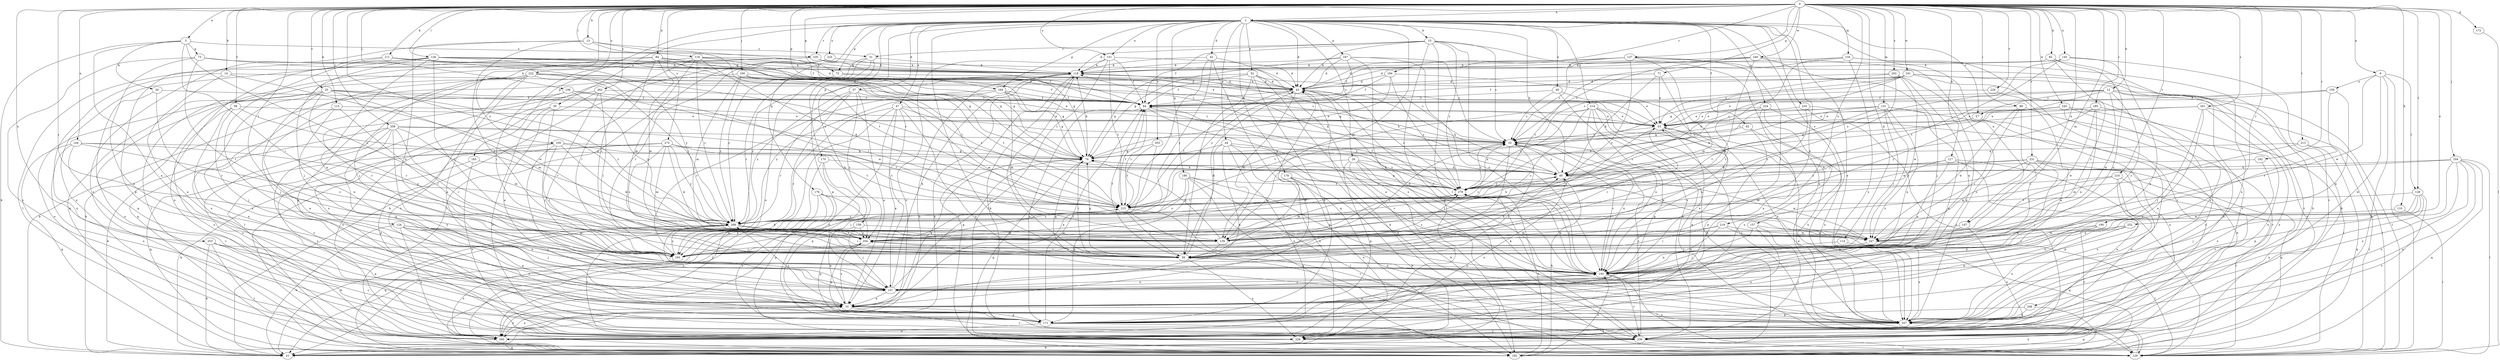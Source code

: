 strict digraph  {
0;
1;
3;
6;
10;
12;
13;
14;
15;
20;
21;
25;
26;
27;
31;
32;
37;
39;
42;
43;
44;
47;
48;
52;
53;
58;
62;
64;
71;
72;
73;
74;
82;
84;
85;
86;
95;
100;
104;
106;
107;
109;
110;
111;
113;
114;
117;
118;
119;
124;
126;
127;
128;
129;
131;
134;
139;
144;
145;
147;
150;
151;
157;
158;
159;
160;
164;
165;
167;
170;
171;
172;
176;
178;
180;
182;
184;
185;
190;
192;
193;
201;
202;
203;
204;
210;
213;
214;
215;
219;
222;
224;
225;
226;
229;
231;
233;
235;
236;
240;
241;
245;
246;
247;
252;
253;
257;
258;
262;
268;
272;
279;
0 -> 1  [label=a];
0 -> 3  [label=a];
0 -> 6  [label=a];
0 -> 12  [label=b];
0 -> 13  [label=b];
0 -> 14  [label=b];
0 -> 25  [label=c];
0 -> 58  [label=f];
0 -> 71  [label=g];
0 -> 72  [label=g];
0 -> 82  [label=h];
0 -> 84  [label=h];
0 -> 86  [label=i];
0 -> 100  [label=j];
0 -> 104  [label=j];
0 -> 106  [label=j];
0 -> 109  [label=k];
0 -> 110  [label=k];
0 -> 111  [label=k];
0 -> 113  [label=k];
0 -> 114  [label=k];
0 -> 117  [label=k];
0 -> 119  [label=l];
0 -> 124  [label=l];
0 -> 126  [label=l];
0 -> 127  [label=l];
0 -> 128  [label=l];
0 -> 131  [label=m];
0 -> 134  [label=m];
0 -> 139  [label=m];
0 -> 144  [label=n];
0 -> 145  [label=n];
0 -> 147  [label=n];
0 -> 151  [label=o];
0 -> 164  [label=p];
0 -> 172  [label=q];
0 -> 184  [label=r];
0 -> 185  [label=r];
0 -> 190  [label=r];
0 -> 192  [label=r];
0 -> 193  [label=r];
0 -> 201  [label=s];
0 -> 202  [label=s];
0 -> 210  [label=t];
0 -> 213  [label=t];
0 -> 219  [label=u];
0 -> 222  [label=u];
0 -> 229  [label=v];
0 -> 231  [label=v];
0 -> 240  [label=w];
0 -> 241  [label=w];
0 -> 245  [label=w];
0 -> 252  [label=x];
0 -> 253  [label=x];
0 -> 258  [label=y];
0 -> 262  [label=y];
0 -> 268  [label=y];
0 -> 272  [label=z];
1 -> 15  [label=b];
1 -> 26  [label=c];
1 -> 27  [label=c];
1 -> 37  [label=d];
1 -> 39  [label=d];
1 -> 42  [label=d];
1 -> 43  [label=d];
1 -> 44  [label=e];
1 -> 47  [label=e];
1 -> 48  [label=e];
1 -> 52  [label=e];
1 -> 62  [label=f];
1 -> 72  [label=g];
1 -> 85  [label=h];
1 -> 95  [label=i];
1 -> 139  [label=m];
1 -> 147  [label=n];
1 -> 150  [label=n];
1 -> 151  [label=o];
1 -> 157  [label=o];
1 -> 158  [label=o];
1 -> 164  [label=p];
1 -> 165  [label=p];
1 -> 167  [label=p];
1 -> 170  [label=p];
1 -> 176  [label=q];
1 -> 178  [label=q];
1 -> 180  [label=q];
1 -> 203  [label=s];
1 -> 214  [label=t];
1 -> 224  [label=u];
1 -> 225  [label=u];
1 -> 233  [label=v];
1 -> 235  [label=v];
1 -> 257  [label=x];
3 -> 10  [label=a];
3 -> 20  [label=b];
3 -> 21  [label=b];
3 -> 73  [label=g];
3 -> 95  [label=i];
3 -> 204  [label=s];
3 -> 235  [label=v];
6 -> 21  [label=b];
6 -> 128  [label=l];
6 -> 129  [label=l];
6 -> 159  [label=o];
6 -> 246  [label=w];
6 -> 247  [label=w];
10 -> 43  [label=d];
10 -> 74  [label=g];
10 -> 160  [label=o];
10 -> 171  [label=p];
10 -> 204  [label=s];
10 -> 236  [label=v];
10 -> 257  [label=x];
10 -> 268  [label=y];
12 -> 53  [label=e];
12 -> 64  [label=f];
12 -> 129  [label=l];
12 -> 193  [label=r];
12 -> 236  [label=v];
12 -> 247  [label=w];
12 -> 268  [label=y];
12 -> 27  [label=z];
13 -> 31  [label=c];
13 -> 64  [label=f];
13 -> 95  [label=i];
13 -> 150  [label=n];
13 -> 160  [label=o];
13 -> 215  [label=t];
14 -> 10  [label=a];
14 -> 43  [label=d];
14 -> 226  [label=u];
14 -> 247  [label=w];
15 -> 31  [label=c];
15 -> 32  [label=c];
15 -> 43  [label=d];
15 -> 64  [label=f];
15 -> 118  [label=k];
15 -> 150  [label=n];
15 -> 182  [label=q];
15 -> 236  [label=v];
15 -> 257  [label=x];
15 -> 279  [label=z];
20 -> 64  [label=f];
20 -> 171  [label=p];
20 -> 193  [label=r];
25 -> 53  [label=e];
25 -> 64  [label=f];
25 -> 107  [label=j];
25 -> 139  [label=m];
25 -> 160  [label=o];
25 -> 193  [label=r];
25 -> 257  [label=x];
25 -> 268  [label=y];
26 -> 21  [label=b];
26 -> 85  [label=h];
26 -> 139  [label=m];
26 -> 171  [label=p];
26 -> 226  [label=u];
26 -> 247  [label=w];
26 -> 257  [label=x];
27 -> 257  [label=x];
27 -> 279  [label=z];
31 -> 118  [label=k];
31 -> 160  [label=o];
31 -> 171  [label=p];
31 -> 193  [label=r];
31 -> 268  [label=y];
32 -> 74  [label=g];
32 -> 95  [label=i];
32 -> 107  [label=j];
32 -> 129  [label=l];
32 -> 150  [label=n];
37 -> 10  [label=a];
37 -> 21  [label=b];
37 -> 64  [label=f];
37 -> 193  [label=r];
37 -> 204  [label=s];
37 -> 247  [label=w];
37 -> 268  [label=y];
39 -> 53  [label=e];
39 -> 107  [label=j];
39 -> 160  [label=o];
39 -> 226  [label=u];
42 -> 118  [label=k];
42 -> 182  [label=q];
42 -> 215  [label=t];
42 -> 257  [label=x];
42 -> 268  [label=y];
43 -> 64  [label=f];
43 -> 85  [label=h];
43 -> 118  [label=k];
43 -> 139  [label=m];
43 -> 150  [label=n];
43 -> 215  [label=t];
43 -> 279  [label=z];
44 -> 10  [label=a];
44 -> 74  [label=g];
44 -> 95  [label=i];
44 -> 160  [label=o];
44 -> 226  [label=u];
44 -> 257  [label=x];
44 -> 279  [label=z];
47 -> 10  [label=a];
47 -> 21  [label=b];
47 -> 32  [label=c];
47 -> 53  [label=e];
47 -> 107  [label=j];
47 -> 160  [label=o];
47 -> 193  [label=r];
47 -> 257  [label=x];
48 -> 32  [label=c];
48 -> 53  [label=e];
48 -> 64  [label=f];
48 -> 236  [label=v];
52 -> 32  [label=c];
52 -> 43  [label=d];
52 -> 64  [label=f];
52 -> 74  [label=g];
52 -> 95  [label=i];
52 -> 171  [label=p];
52 -> 236  [label=v];
53 -> 32  [label=c];
53 -> 171  [label=p];
53 -> 193  [label=r];
53 -> 257  [label=x];
58 -> 53  [label=e];
58 -> 107  [label=j];
58 -> 226  [label=u];
58 -> 257  [label=x];
58 -> 268  [label=y];
62 -> 32  [label=c];
62 -> 171  [label=p];
62 -> 257  [label=x];
64 -> 53  [label=e];
64 -> 150  [label=n];
64 -> 171  [label=p];
64 -> 215  [label=t];
64 -> 279  [label=z];
71 -> 43  [label=d];
71 -> 53  [label=e];
71 -> 85  [label=h];
71 -> 204  [label=s];
72 -> 21  [label=b];
72 -> 43  [label=d];
72 -> 74  [label=g];
73 -> 10  [label=a];
73 -> 32  [label=c];
73 -> 53  [label=e];
73 -> 118  [label=k];
73 -> 193  [label=r];
73 -> 226  [label=u];
74 -> 85  [label=h];
74 -> 95  [label=i];
74 -> 118  [label=k];
74 -> 182  [label=q];
82 -> 118  [label=k];
82 -> 150  [label=n];
82 -> 193  [label=r];
82 -> 257  [label=x];
84 -> 95  [label=i];
84 -> 107  [label=j];
84 -> 118  [label=k];
84 -> 139  [label=m];
84 -> 160  [label=o];
84 -> 215  [label=t];
84 -> 279  [label=z];
85 -> 32  [label=c];
85 -> 118  [label=k];
85 -> 226  [label=u];
85 -> 247  [label=w];
85 -> 279  [label=z];
86 -> 53  [label=e];
86 -> 95  [label=i];
86 -> 107  [label=j];
86 -> 226  [label=u];
86 -> 247  [label=w];
95 -> 43  [label=d];
95 -> 64  [label=f];
95 -> 74  [label=g];
95 -> 85  [label=h];
95 -> 150  [label=n];
95 -> 204  [label=s];
95 -> 226  [label=u];
95 -> 279  [label=z];
100 -> 32  [label=c];
100 -> 43  [label=d];
100 -> 139  [label=m];
100 -> 215  [label=t];
100 -> 226  [label=u];
100 -> 268  [label=y];
104 -> 85  [label=h];
104 -> 129  [label=l];
104 -> 160  [label=o];
104 -> 171  [label=p];
104 -> 182  [label=q];
104 -> 226  [label=u];
104 -> 257  [label=x];
104 -> 279  [label=z];
106 -> 64  [label=f];
106 -> 193  [label=r];
106 -> 215  [label=t];
106 -> 226  [label=u];
106 -> 268  [label=y];
107 -> 10  [label=a];
107 -> 53  [label=e];
107 -> 74  [label=g];
107 -> 118  [label=k];
107 -> 150  [label=n];
109 -> 74  [label=g];
109 -> 95  [label=i];
109 -> 107  [label=j];
109 -> 171  [label=p];
109 -> 215  [label=t];
109 -> 236  [label=v];
109 -> 247  [label=w];
110 -> 129  [label=l];
110 -> 268  [label=y];
111 -> 74  [label=g];
111 -> 107  [label=j];
111 -> 118  [label=k];
111 -> 171  [label=p];
111 -> 268  [label=y];
113 -> 10  [label=a];
113 -> 53  [label=e];
113 -> 150  [label=n];
113 -> 193  [label=r];
114 -> 193  [label=r];
114 -> 257  [label=x];
117 -> 85  [label=h];
117 -> 129  [label=l];
117 -> 150  [label=n];
117 -> 204  [label=s];
117 -> 226  [label=u];
118 -> 21  [label=b];
118 -> 43  [label=d];
118 -> 85  [label=h];
118 -> 95  [label=i];
118 -> 129  [label=l];
118 -> 268  [label=y];
119 -> 53  [label=e];
119 -> 74  [label=g];
119 -> 95  [label=i];
119 -> 118  [label=k];
119 -> 139  [label=m];
119 -> 204  [label=s];
119 -> 215  [label=t];
119 -> 268  [label=y];
124 -> 10  [label=a];
124 -> 21  [label=b];
124 -> 107  [label=j];
124 -> 139  [label=m];
124 -> 150  [label=n];
124 -> 160  [label=o];
124 -> 247  [label=w];
124 -> 257  [label=x];
126 -> 43  [label=d];
126 -> 64  [label=f];
126 -> 74  [label=g];
126 -> 107  [label=j];
126 -> 118  [label=k];
126 -> 129  [label=l];
126 -> 150  [label=n];
126 -> 160  [label=o];
126 -> 193  [label=r];
126 -> 279  [label=z];
127 -> 21  [label=b];
127 -> 32  [label=c];
127 -> 43  [label=d];
127 -> 64  [label=f];
127 -> 95  [label=i];
127 -> 118  [label=k];
127 -> 139  [label=m];
127 -> 268  [label=y];
128 -> 107  [label=j];
128 -> 150  [label=n];
128 -> 215  [label=t];
128 -> 236  [label=v];
128 -> 247  [label=w];
128 -> 257  [label=x];
129 -> 53  [label=e];
131 -> 10  [label=a];
131 -> 53  [label=e];
131 -> 74  [label=g];
131 -> 85  [label=h];
131 -> 95  [label=i];
131 -> 150  [label=n];
131 -> 215  [label=t];
131 -> 226  [label=u];
131 -> 247  [label=w];
134 -> 21  [label=b];
134 -> 118  [label=k];
134 -> 193  [label=r];
134 -> 215  [label=t];
134 -> 236  [label=v];
134 -> 257  [label=x];
139 -> 32  [label=c];
139 -> 53  [label=e];
139 -> 74  [label=g];
139 -> 95  [label=i];
144 -> 74  [label=g];
144 -> 182  [label=q];
144 -> 204  [label=s];
144 -> 226  [label=u];
144 -> 236  [label=v];
144 -> 268  [label=y];
145 -> 10  [label=a];
145 -> 118  [label=k];
145 -> 215  [label=t];
145 -> 236  [label=v];
145 -> 279  [label=z];
147 -> 139  [label=m];
147 -> 150  [label=n];
147 -> 160  [label=o];
150 -> 32  [label=c];
150 -> 43  [label=d];
150 -> 74  [label=g];
150 -> 107  [label=j];
150 -> 129  [label=l];
150 -> 236  [label=v];
150 -> 279  [label=z];
151 -> 43  [label=d];
151 -> 64  [label=f];
151 -> 118  [label=k];
151 -> 129  [label=l];
151 -> 160  [label=o];
151 -> 215  [label=t];
157 -> 107  [label=j];
157 -> 226  [label=u];
157 -> 236  [label=v];
157 -> 247  [label=w];
158 -> 10  [label=a];
158 -> 107  [label=j];
158 -> 139  [label=m];
158 -> 171  [label=p];
158 -> 204  [label=s];
159 -> 32  [label=c];
159 -> 64  [label=f];
159 -> 150  [label=n];
159 -> 193  [label=r];
160 -> 10  [label=a];
160 -> 182  [label=q];
164 -> 32  [label=c];
164 -> 64  [label=f];
164 -> 74  [label=g];
164 -> 139  [label=m];
164 -> 193  [label=r];
164 -> 268  [label=y];
165 -> 21  [label=b];
165 -> 85  [label=h];
165 -> 226  [label=u];
167 -> 32  [label=c];
167 -> 43  [label=d];
167 -> 74  [label=g];
167 -> 118  [label=k];
167 -> 129  [label=l];
167 -> 150  [label=n];
167 -> 268  [label=y];
170 -> 85  [label=h];
170 -> 107  [label=j];
170 -> 129  [label=l];
170 -> 171  [label=p];
171 -> 64  [label=f];
171 -> 150  [label=n];
171 -> 160  [label=o];
171 -> 236  [label=v];
172 -> 129  [label=l];
176 -> 160  [label=o];
176 -> 171  [label=p];
176 -> 204  [label=s];
176 -> 215  [label=t];
176 -> 226  [label=u];
178 -> 21  [label=b];
178 -> 95  [label=i];
178 -> 160  [label=o];
178 -> 279  [label=z];
180 -> 129  [label=l];
180 -> 150  [label=n];
180 -> 171  [label=p];
180 -> 182  [label=q];
180 -> 204  [label=s];
180 -> 279  [label=z];
182 -> 43  [label=d];
182 -> 85  [label=h];
182 -> 118  [label=k];
182 -> 150  [label=n];
182 -> 257  [label=x];
182 -> 279  [label=z];
184 -> 43  [label=d];
184 -> 64  [label=f];
184 -> 74  [label=g];
184 -> 95  [label=i];
184 -> 279  [label=z];
185 -> 53  [label=e];
185 -> 150  [label=n];
185 -> 247  [label=w];
185 -> 257  [label=x];
185 -> 268  [label=y];
190 -> 10  [label=a];
190 -> 150  [label=n];
190 -> 236  [label=v];
190 -> 247  [label=w];
192 -> 85  [label=h];
192 -> 257  [label=x];
193 -> 32  [label=c];
193 -> 160  [label=o];
193 -> 215  [label=t];
193 -> 268  [label=y];
201 -> 10  [label=a];
201 -> 53  [label=e];
201 -> 74  [label=g];
201 -> 107  [label=j];
201 -> 129  [label=l];
201 -> 226  [label=u];
202 -> 43  [label=d];
202 -> 53  [label=e];
202 -> 150  [label=n];
202 -> 171  [label=p];
202 -> 204  [label=s];
202 -> 247  [label=w];
203 -> 10  [label=a];
203 -> 74  [label=g];
203 -> 215  [label=t];
204 -> 95  [label=i];
204 -> 171  [label=p];
204 -> 193  [label=r];
204 -> 279  [label=z];
210 -> 129  [label=l];
210 -> 171  [label=p];
210 -> 204  [label=s];
210 -> 257  [label=x];
210 -> 279  [label=z];
213 -> 74  [label=g];
213 -> 129  [label=l];
213 -> 139  [label=m];
213 -> 182  [label=q];
214 -> 21  [label=b];
214 -> 53  [label=e];
214 -> 129  [label=l];
214 -> 150  [label=n];
214 -> 171  [label=p];
214 -> 204  [label=s];
214 -> 215  [label=t];
214 -> 257  [label=x];
214 -> 279  [label=z];
215 -> 64  [label=f];
215 -> 85  [label=h];
215 -> 95  [label=i];
215 -> 236  [label=v];
215 -> 257  [label=x];
215 -> 268  [label=y];
219 -> 95  [label=i];
219 -> 150  [label=n];
219 -> 182  [label=q];
219 -> 193  [label=r];
219 -> 247  [label=w];
222 -> 10  [label=a];
222 -> 21  [label=b];
222 -> 43  [label=d];
222 -> 64  [label=f];
222 -> 171  [label=p];
222 -> 182  [label=q];
222 -> 215  [label=t];
222 -> 226  [label=u];
222 -> 236  [label=v];
222 -> 247  [label=w];
222 -> 268  [label=y];
224 -> 10  [label=a];
224 -> 53  [label=e];
224 -> 129  [label=l];
224 -> 226  [label=u];
224 -> 279  [label=z];
225 -> 21  [label=b];
225 -> 118  [label=k];
225 -> 129  [label=l];
225 -> 193  [label=r];
226 -> 268  [label=y];
229 -> 10  [label=a];
229 -> 64  [label=f];
231 -> 85  [label=h];
231 -> 107  [label=j];
231 -> 139  [label=m];
231 -> 160  [label=o];
231 -> 182  [label=q];
231 -> 236  [label=v];
231 -> 247  [label=w];
231 -> 279  [label=z];
233 -> 21  [label=b];
233 -> 53  [label=e];
233 -> 150  [label=n];
233 -> 236  [label=v];
235 -> 43  [label=d];
235 -> 74  [label=g];
235 -> 118  [label=k];
235 -> 129  [label=l];
235 -> 182  [label=q];
236 -> 21  [label=b];
236 -> 32  [label=c];
236 -> 95  [label=i];
236 -> 118  [label=k];
236 -> 129  [label=l];
240 -> 32  [label=c];
240 -> 43  [label=d];
240 -> 107  [label=j];
240 -> 118  [label=k];
240 -> 139  [label=m];
240 -> 257  [label=x];
241 -> 32  [label=c];
241 -> 43  [label=d];
241 -> 64  [label=f];
241 -> 74  [label=g];
241 -> 85  [label=h];
241 -> 160  [label=o];
241 -> 236  [label=v];
241 -> 257  [label=x];
245 -> 32  [label=c];
245 -> 53  [label=e];
245 -> 129  [label=l];
245 -> 160  [label=o];
245 -> 236  [label=v];
246 -> 171  [label=p];
246 -> 182  [label=q];
246 -> 257  [label=x];
247 -> 129  [label=l];
247 -> 150  [label=n];
252 -> 95  [label=i];
252 -> 150  [label=n];
252 -> 247  [label=w];
252 -> 257  [label=x];
253 -> 10  [label=a];
253 -> 21  [label=b];
253 -> 129  [label=l];
253 -> 193  [label=r];
253 -> 236  [label=v];
257 -> 182  [label=q];
257 -> 226  [label=u];
258 -> 10  [label=a];
258 -> 21  [label=b];
258 -> 32  [label=c];
258 -> 139  [label=m];
258 -> 160  [label=o];
258 -> 193  [label=r];
258 -> 215  [label=t];
258 -> 236  [label=v];
258 -> 257  [label=x];
262 -> 10  [label=a];
262 -> 64  [label=f];
262 -> 95  [label=i];
262 -> 129  [label=l];
262 -> 193  [label=r];
268 -> 21  [label=b];
268 -> 32  [label=c];
268 -> 95  [label=i];
268 -> 107  [label=j];
268 -> 139  [label=m];
268 -> 182  [label=q];
268 -> 204  [label=s];
272 -> 74  [label=g];
272 -> 129  [label=l];
272 -> 139  [label=m];
272 -> 182  [label=q];
272 -> 204  [label=s];
272 -> 215  [label=t];
272 -> 247  [label=w];
272 -> 268  [label=y];
279 -> 32  [label=c];
279 -> 64  [label=f];
279 -> 74  [label=g];
279 -> 139  [label=m];
279 -> 150  [label=n];
279 -> 215  [label=t];
}
